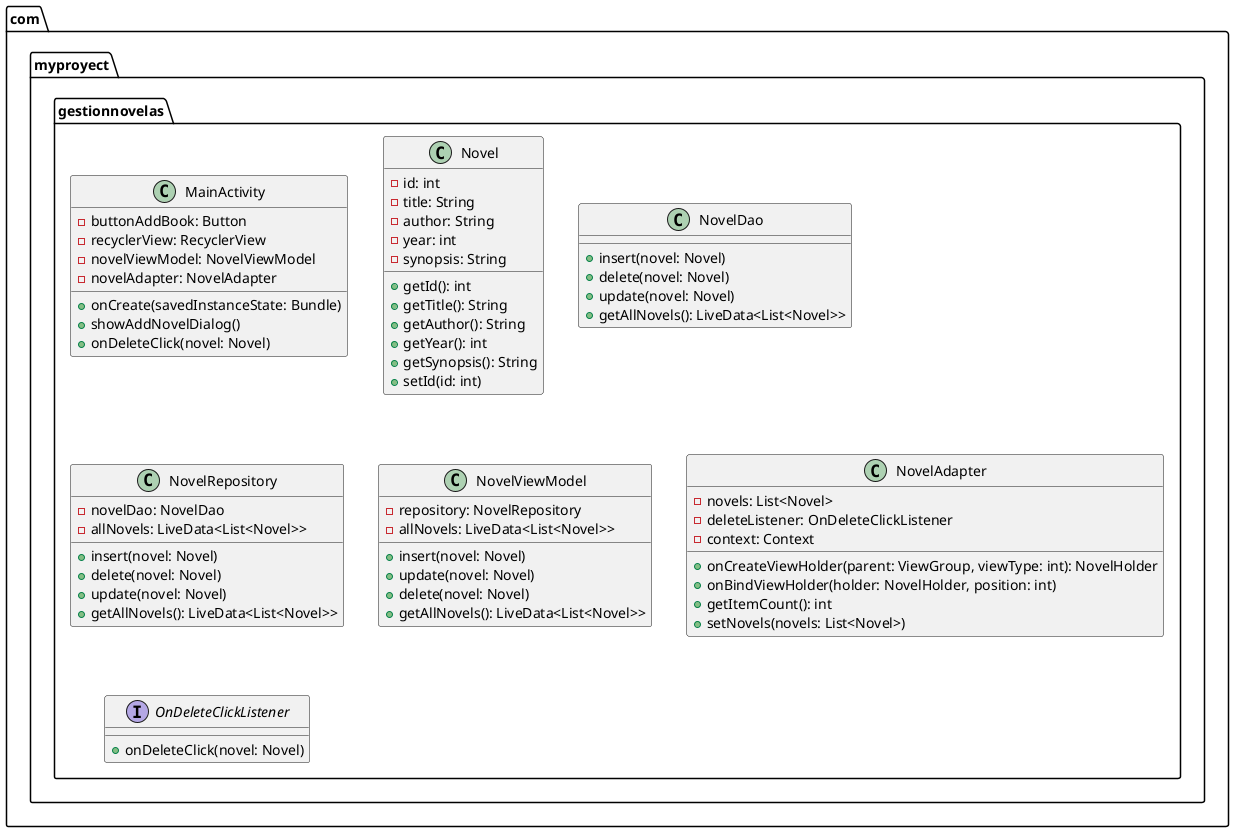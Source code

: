 @startuml
package com.myproyect.gestionnovelas {
    class MainActivity {
        - buttonAddBook: Button
        - recyclerView: RecyclerView
        - novelViewModel: NovelViewModel
        - novelAdapter: NovelAdapter
        + onCreate(savedInstanceState: Bundle)
        + showAddNovelDialog()
        + onDeleteClick(novel: Novel)
    }

    class Novel {
        - id: int
        - title: String
        - author: String
        - year: int
        - synopsis: String
        + getId(): int
        + getTitle(): String
        + getAuthor(): String
        + getYear(): int
        + getSynopsis(): String
        + setId(id: int)
    }

    class NovelDao {
        + insert(novel: Novel)
        + delete(novel: Novel)
        + update(novel: Novel)
        + getAllNovels(): LiveData<List<Novel>>
    }

    class NovelRepository {
        - novelDao: NovelDao
        - allNovels: LiveData<List<Novel>>
        + insert(novel: Novel)
        + delete(novel: Novel)
        + update(novel: Novel)
        + getAllNovels(): LiveData<List<Novel>>
    }

    class NovelViewModel {
        - repository: NovelRepository
        - allNovels: LiveData<List<Novel>>
        + insert(novel: Novel)
        + update(novel: Novel)
        + delete(novel: Novel)
        + getAllNovels(): LiveData<List<Novel>>
    }

    class NovelAdapter {
        - novels: List<Novel>
        - deleteListener: OnDeleteClickListener
        - context: Context
        + onCreateViewHolder(parent: ViewGroup, viewType: int): NovelHolder
        + onBindViewHolder(holder: NovelHolder, position: int)
        + getItemCount(): int
        + setNovels(novels: List<Novel>)
    }

    interface OnDeleteClickListener {
        + onDeleteClick(novel: Novel)
    }
}
@enduml
